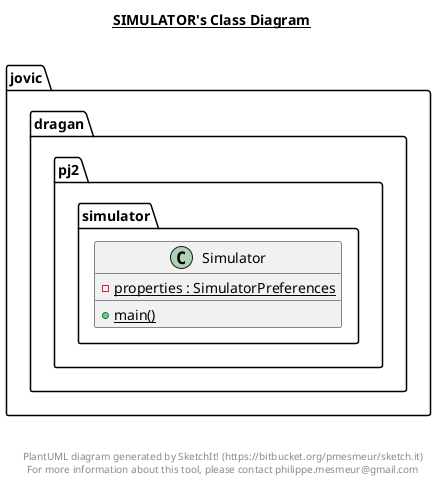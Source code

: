 @startuml

title __SIMULATOR's Class Diagram__\n

  namespace jovic.dragan.pj2.simulator {
    class jovic.dragan.pj2.simulator.Simulator {
        {static} - properties : SimulatorPreferences
        {static} + main()
    }
  }
  



right footer


PlantUML diagram generated by SketchIt! (https://bitbucket.org/pmesmeur/sketch.it)
For more information about this tool, please contact philippe.mesmeur@gmail.com
endfooter

@enduml
